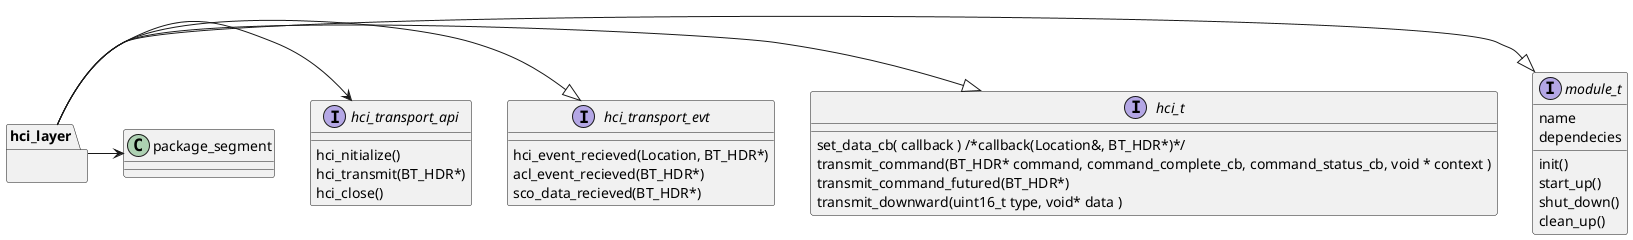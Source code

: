 @startuml
interface hci_transport_api {
    hci_nitialize()
    hci_transmit(BT_HDR*)
    hci_close()
}

interface hci_transport_evt {
    hci_event_recieved(Location, BT_HDR*)
    acl_event_recieved(BT_HDR*)
    sco_data_recieved(BT_HDR*)
}

interface module_t {
    name
    dependecies
    init()
    start_up()
    shut_down()
    clean_up()
}

interface hci_t{
    set_data_cb( callback ) /*callback(Location&, BT_HDR*)*/
    transmit_command(BT_HDR* command, command_complete_cb, command_status_cb, void * context )
    transmit_command_futured(BT_HDR*)
    transmit_downward(uint16_t type, void* data )
}

class package_segment{
}

package hci_layer {
}

hci_layer -|> module_t
hci_layer -|> hci_t
hci_layer -|> hci_transport_evt
hci_layer -> hci_transport_api
hci_layer -> package_segment
@enduml
